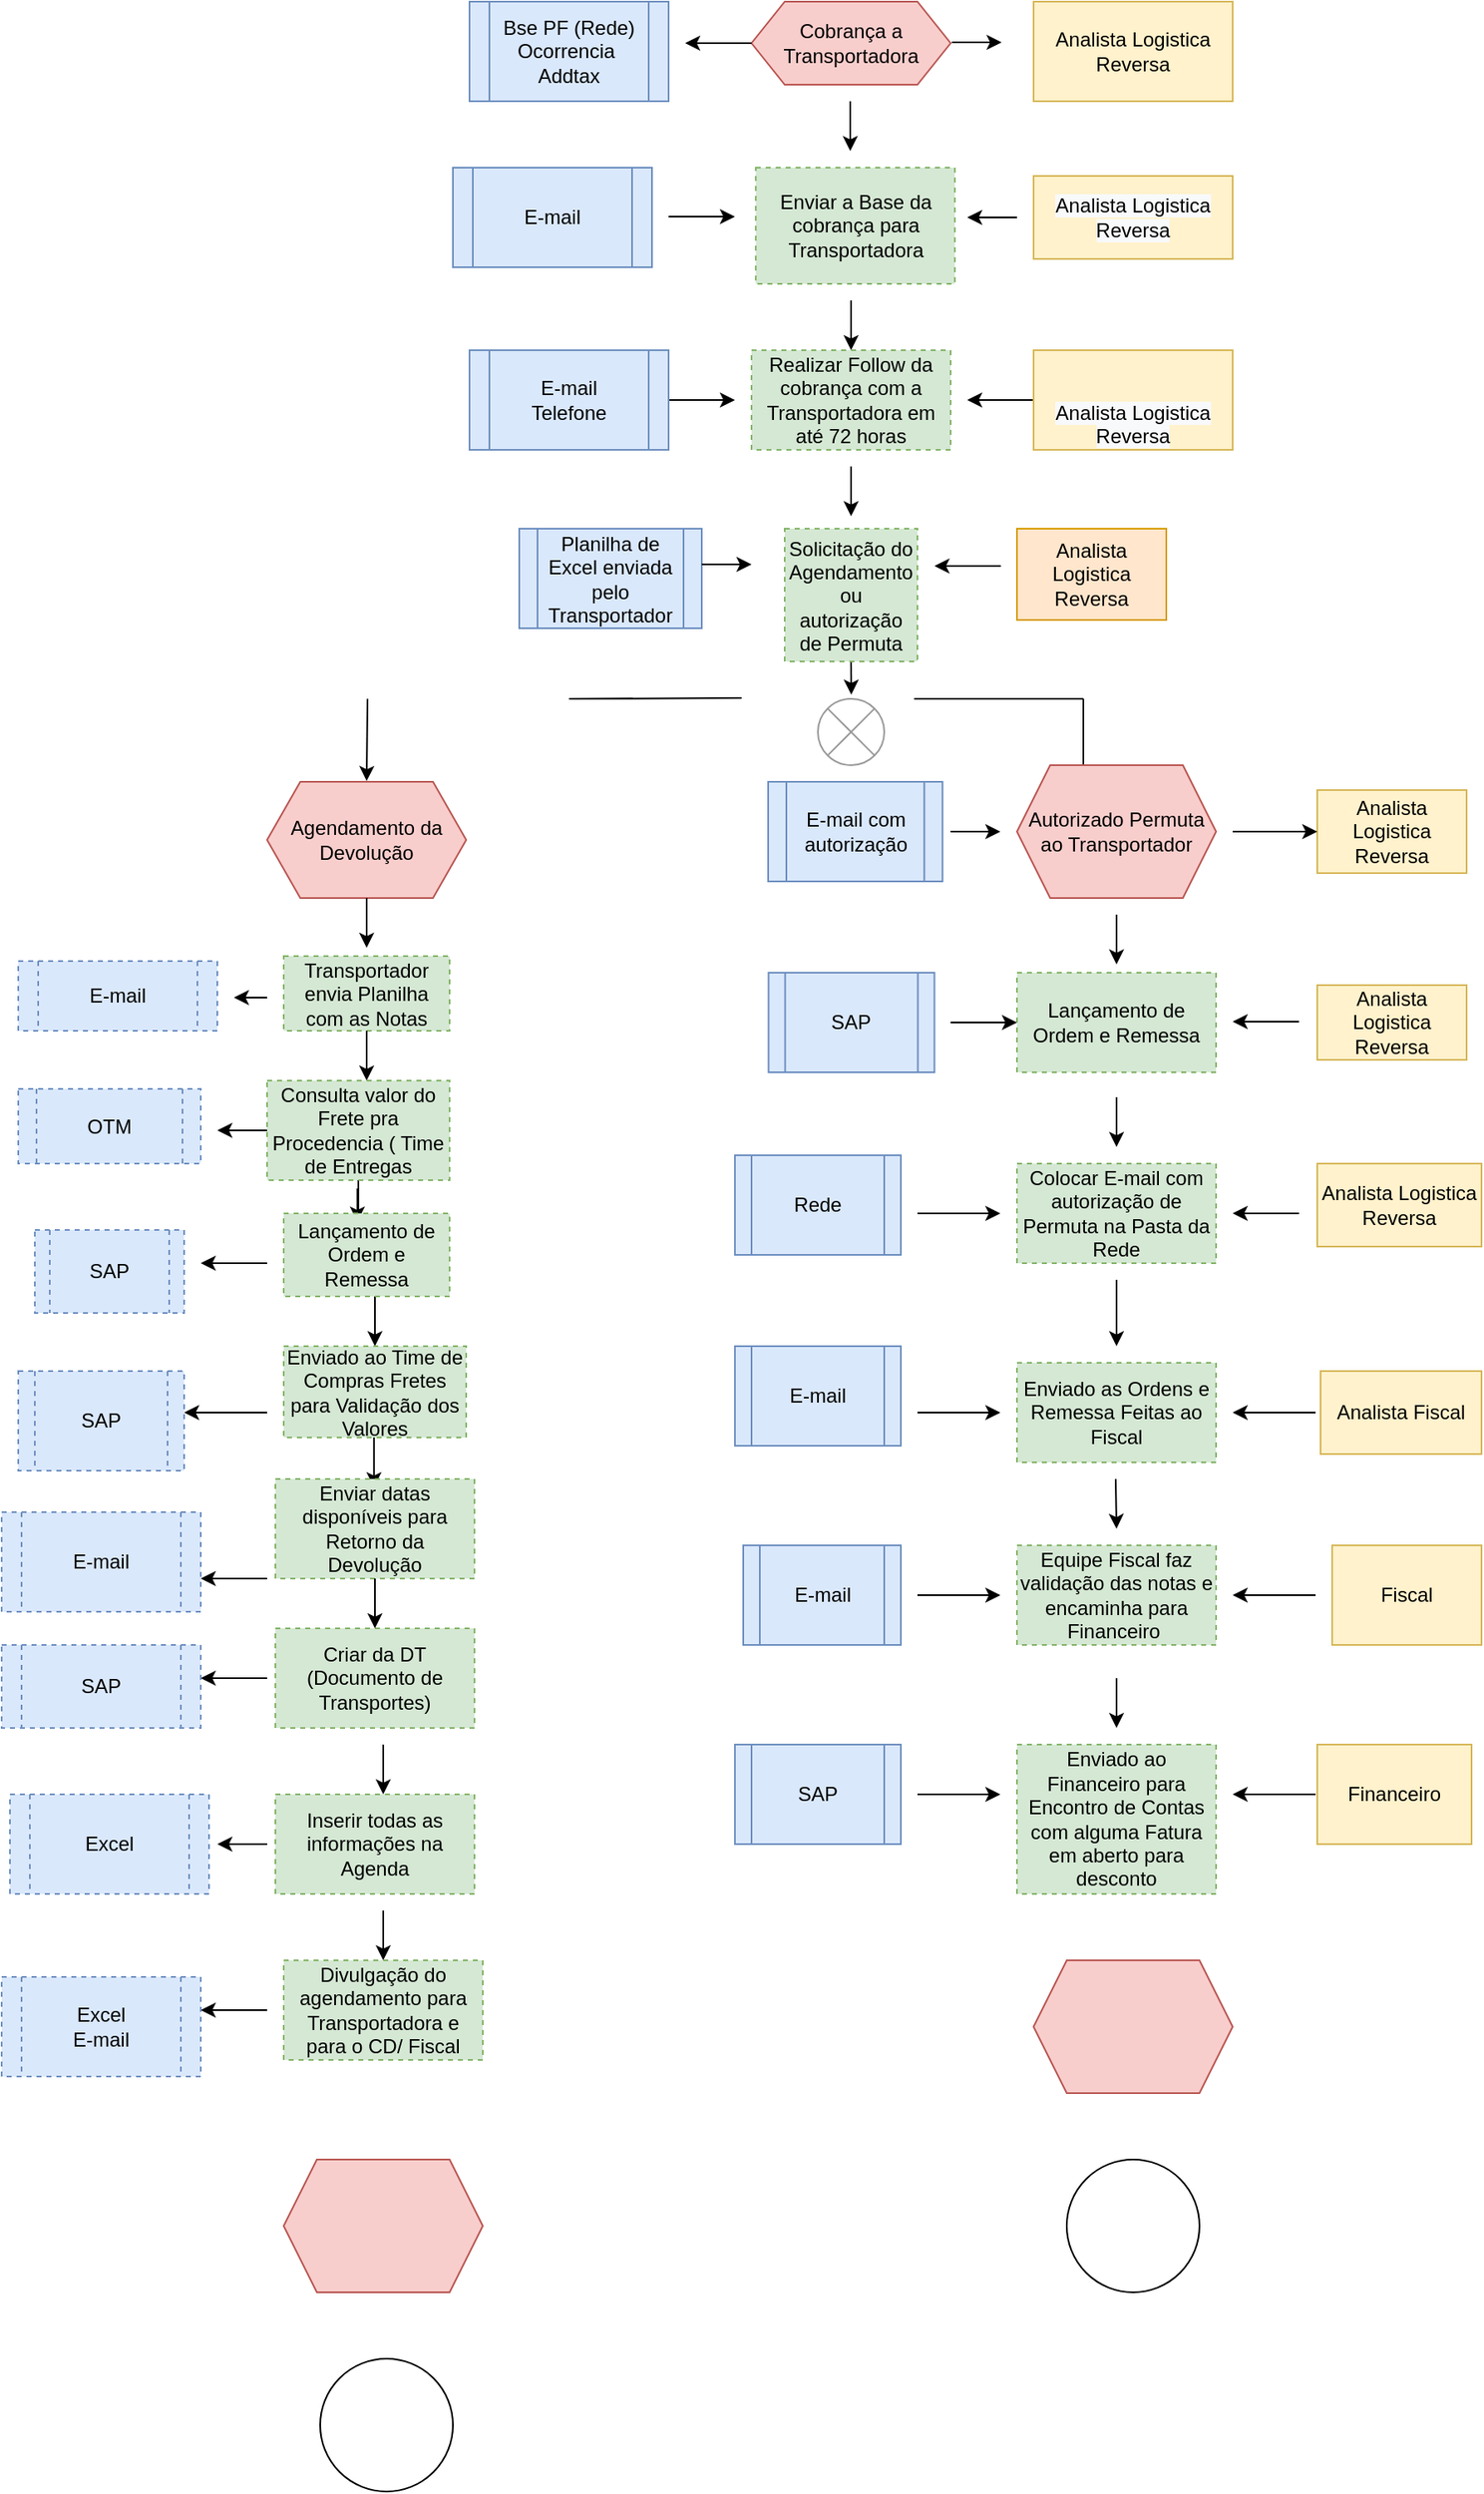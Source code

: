 <mxfile version="15.7.1" type="github" pages="2">
  <diagram id="C5RBs43oDa-KdzZeNtuy" name="Page-1">
    <mxGraphModel dx="1695" dy="527" grid="1" gridSize="10" guides="1" tooltips="1" connect="1" arrows="1" fold="1" page="1" pageScale="1" pageWidth="827" pageHeight="1169" math="0" shadow="0">
      <root>
        <mxCell id="WIyWlLk6GJQsqaUBKTNV-0" />
        <mxCell id="WIyWlLk6GJQsqaUBKTNV-1" parent="WIyWlLk6GJQsqaUBKTNV-0" />
        <mxCell id="loBwQ56x5LxqGYdifCyA-49" value="&lt;font style=&quot;vertical-align: inherit&quot;&gt;&lt;font style=&quot;vertical-align: inherit&quot;&gt;Analista Logistica Reversa&lt;/font&gt;&lt;/font&gt;" style="rounded=0;whiteSpace=wrap;html=1;fillColor=#ffe6cc;strokeColor=#d79b00;" parent="WIyWlLk6GJQsqaUBKTNV-1" vertex="1">
          <mxGeometry x="530" y="327.5" width="90" height="55" as="geometry" />
        </mxCell>
        <mxCell id="loBwQ56x5LxqGYdifCyA-50" value="Planilha de Excel enviada pelo Transportador" style="shape=process;whiteSpace=wrap;html=1;backgroundOutline=1;fillColor=#dae8fc;strokeColor=#6c8ebf;" parent="WIyWlLk6GJQsqaUBKTNV-1" vertex="1">
          <mxGeometry x="230" y="327.5" width="110" height="60" as="geometry" />
        </mxCell>
        <mxCell id="loBwQ56x5LxqGYdifCyA-52" value="Solicitação do Agendamento ou autorização de Permuta" style="whiteSpace=wrap;html=1;aspect=fixed;dashed=1;fillColor=#d5e8d4;strokeColor=#82b366;" parent="WIyWlLk6GJQsqaUBKTNV-1" vertex="1">
          <mxGeometry x="390" y="327.5" width="80" height="80" as="geometry" />
        </mxCell>
        <mxCell id="loBwQ56x5LxqGYdifCyA-53" value="" style="endArrow=classic;html=1;rounded=0;" parent="WIyWlLk6GJQsqaUBKTNV-1" edge="1">
          <mxGeometry width="50" height="50" relative="1" as="geometry">
            <mxPoint x="340" y="349" as="sourcePoint" />
            <mxPoint x="370" y="349" as="targetPoint" />
          </mxGeometry>
        </mxCell>
        <mxCell id="loBwQ56x5LxqGYdifCyA-54" value="" style="endArrow=classic;html=1;rounded=0;" parent="WIyWlLk6GJQsqaUBKTNV-1" edge="1">
          <mxGeometry width="50" height="50" relative="1" as="geometry">
            <mxPoint x="520.25" y="350" as="sourcePoint" />
            <mxPoint x="480.25" y="350" as="targetPoint" />
          </mxGeometry>
        </mxCell>
        <mxCell id="loBwQ56x5LxqGYdifCyA-56" value="" style="endArrow=classic;html=1;rounded=0;" parent="WIyWlLk6GJQsqaUBKTNV-1" edge="1">
          <mxGeometry width="50" height="50" relative="1" as="geometry">
            <mxPoint x="430" y="408" as="sourcePoint" />
            <mxPoint x="429.75" y="427.5" as="targetPoint" />
            <Array as="points">
              <mxPoint x="430.12" y="427.5" />
            </Array>
          </mxGeometry>
        </mxCell>
        <mxCell id="loBwQ56x5LxqGYdifCyA-57" value="" style="shape=sumEllipse;perimeter=ellipsePerimeter;whiteSpace=wrap;html=1;backgroundOutline=1;strokeColor=#999999;" parent="WIyWlLk6GJQsqaUBKTNV-1" vertex="1">
          <mxGeometry x="410" y="430" width="40" height="40" as="geometry" />
        </mxCell>
        <mxCell id="loBwQ56x5LxqGYdifCyA-58" value="" style="endArrow=classic;html=1;rounded=0;" parent="WIyWlLk6GJQsqaUBKTNV-1" edge="1">
          <mxGeometry width="50" height="50" relative="1" as="geometry">
            <mxPoint x="138.5" y="430" as="sourcePoint" />
            <mxPoint x="138" y="479.5" as="targetPoint" />
          </mxGeometry>
        </mxCell>
        <mxCell id="loBwQ56x5LxqGYdifCyA-59" value="" style="endArrow=none;html=1;rounded=0;" parent="WIyWlLk6GJQsqaUBKTNV-1" edge="1">
          <mxGeometry width="50" height="50" relative="1" as="geometry">
            <mxPoint x="260" y="430" as="sourcePoint" />
            <mxPoint x="364" y="429.5" as="targetPoint" />
            <Array as="points">
              <mxPoint x="364" y="429.5" />
            </Array>
          </mxGeometry>
        </mxCell>
        <mxCell id="loBwQ56x5LxqGYdifCyA-60" value="" style="endArrow=none;html=1;rounded=0;" parent="WIyWlLk6GJQsqaUBKTNV-1" edge="1">
          <mxGeometry width="50" height="50" relative="1" as="geometry">
            <mxPoint x="468" y="430" as="sourcePoint" />
            <mxPoint x="570" y="430" as="targetPoint" />
          </mxGeometry>
        </mxCell>
        <mxCell id="loBwQ56x5LxqGYdifCyA-61" value="" style="endArrow=classic;html=1;rounded=0;" parent="WIyWlLk6GJQsqaUBKTNV-1" edge="1">
          <mxGeometry width="50" height="50" relative="1" as="geometry">
            <mxPoint x="570" y="430" as="sourcePoint" />
            <mxPoint x="570" y="480" as="targetPoint" />
          </mxGeometry>
        </mxCell>
        <mxCell id="loBwQ56x5LxqGYdifCyA-62" value="Agendamento da Devolução" style="shape=hexagon;perimeter=hexagonPerimeter2;whiteSpace=wrap;html=1;fixedSize=1;strokeColor=#b85450;fillColor=#f8cecc;" parent="WIyWlLk6GJQsqaUBKTNV-1" vertex="1">
          <mxGeometry x="78" y="480" width="120" height="70" as="geometry" />
        </mxCell>
        <mxCell id="loBwQ56x5LxqGYdifCyA-63" value="Autorizado Permuta ao Transportador" style="shape=hexagon;perimeter=hexagonPerimeter2;whiteSpace=wrap;html=1;fixedSize=1;strokeColor=#b85450;fillColor=#f8cecc;" parent="WIyWlLk6GJQsqaUBKTNV-1" vertex="1">
          <mxGeometry x="530" y="470" width="120" height="80" as="geometry" />
        </mxCell>
        <mxCell id="loBwQ56x5LxqGYdifCyA-64" value="" style="endArrow=classic;html=1;rounded=0;" parent="WIyWlLk6GJQsqaUBKTNV-1" edge="1">
          <mxGeometry width="50" height="50" relative="1" as="geometry">
            <mxPoint x="590" y="560" as="sourcePoint" />
            <mxPoint x="590" y="590" as="targetPoint" />
          </mxGeometry>
        </mxCell>
        <mxCell id="loBwQ56x5LxqGYdifCyA-65" value="Lançamento de Ordem e Remessa" style="rounded=0;whiteSpace=wrap;html=1;strokeColor=#82b366;dashed=1;fillColor=#d5e8d4;" parent="WIyWlLk6GJQsqaUBKTNV-1" vertex="1">
          <mxGeometry x="530" y="595" width="120" height="60" as="geometry" />
        </mxCell>
        <mxCell id="loBwQ56x5LxqGYdifCyA-66" value="Analista Logistica Reversa" style="rounded=0;whiteSpace=wrap;html=1;strokeColor=#d6b656;fillColor=#fff2cc;" parent="WIyWlLk6GJQsqaUBKTNV-1" vertex="1">
          <mxGeometry x="711" y="602.5" width="90" height="45" as="geometry" />
        </mxCell>
        <mxCell id="loBwQ56x5LxqGYdifCyA-67" value="SAP" style="shape=process;whiteSpace=wrap;html=1;backgroundOutline=1;strokeColor=#6c8ebf;fillColor=#dae8fc;" parent="WIyWlLk6GJQsqaUBKTNV-1" vertex="1">
          <mxGeometry x="380.25" y="595" width="100" height="60" as="geometry" />
        </mxCell>
        <mxCell id="loBwQ56x5LxqGYdifCyA-68" value="" style="endArrow=classic;html=1;rounded=0;" parent="WIyWlLk6GJQsqaUBKTNV-1" edge="1">
          <mxGeometry width="50" height="50" relative="1" as="geometry">
            <mxPoint x="700" y="624.5" as="sourcePoint" />
            <mxPoint x="660" y="624.5" as="targetPoint" />
          </mxGeometry>
        </mxCell>
        <mxCell id="loBwQ56x5LxqGYdifCyA-69" value="" style="endArrow=classic;html=1;rounded=0;entryX=0;entryY=0.5;entryDx=0;entryDy=0;" parent="WIyWlLk6GJQsqaUBKTNV-1" target="loBwQ56x5LxqGYdifCyA-65" edge="1">
          <mxGeometry width="50" height="50" relative="1" as="geometry">
            <mxPoint x="490" y="625" as="sourcePoint" />
            <mxPoint x="520" y="625" as="targetPoint" />
          </mxGeometry>
        </mxCell>
        <mxCell id="loBwQ56x5LxqGYdifCyA-70" value="Analista Logistica Reversa" style="rounded=0;whiteSpace=wrap;html=1;strokeColor=#d6b656;fillColor=#fff2cc;" parent="WIyWlLk6GJQsqaUBKTNV-1" vertex="1">
          <mxGeometry x="711" y="485" width="90" height="50" as="geometry" />
        </mxCell>
        <mxCell id="loBwQ56x5LxqGYdifCyA-71" value="" style="endArrow=classic;html=1;rounded=0;entryX=0;entryY=0.5;entryDx=0;entryDy=0;" parent="WIyWlLk6GJQsqaUBKTNV-1" target="loBwQ56x5LxqGYdifCyA-70" edge="1">
          <mxGeometry width="50" height="50" relative="1" as="geometry">
            <mxPoint x="660" y="510" as="sourcePoint" />
            <mxPoint x="700" y="490" as="targetPoint" />
          </mxGeometry>
        </mxCell>
        <mxCell id="loBwQ56x5LxqGYdifCyA-72" value="E-mail com autorização" style="shape=process;whiteSpace=wrap;html=1;backgroundOutline=1;strokeColor=#6c8ebf;fillColor=#dae8fc;" parent="WIyWlLk6GJQsqaUBKTNV-1" vertex="1">
          <mxGeometry x="380" y="480" width="105.13" height="60" as="geometry" />
        </mxCell>
        <mxCell id="loBwQ56x5LxqGYdifCyA-73" value="" style="endArrow=classic;html=1;rounded=0;" parent="WIyWlLk6GJQsqaUBKTNV-1" edge="1">
          <mxGeometry width="50" height="50" relative="1" as="geometry">
            <mxPoint x="490" y="510" as="sourcePoint" />
            <mxPoint x="520" y="510" as="targetPoint" />
          </mxGeometry>
        </mxCell>
        <mxCell id="loBwQ56x5LxqGYdifCyA-74" value="" style="endArrow=classic;html=1;rounded=0;" parent="WIyWlLk6GJQsqaUBKTNV-1" edge="1">
          <mxGeometry width="50" height="50" relative="1" as="geometry">
            <mxPoint x="590" y="670" as="sourcePoint" />
            <mxPoint x="590" y="700" as="targetPoint" />
          </mxGeometry>
        </mxCell>
        <mxCell id="loBwQ56x5LxqGYdifCyA-75" value="Colocar E-mail com autorização de Permuta na Pasta da Rede" style="rounded=0;whiteSpace=wrap;html=1;strokeColor=#82b366;fillColor=#d5e8d4;dashed=1;" parent="WIyWlLk6GJQsqaUBKTNV-1" vertex="1">
          <mxGeometry x="530" y="710" width="120" height="60" as="geometry" />
        </mxCell>
        <mxCell id="loBwQ56x5LxqGYdifCyA-76" value="" style="endArrow=classic;html=1;rounded=0;" parent="WIyWlLk6GJQsqaUBKTNV-1" edge="1">
          <mxGeometry width="50" height="50" relative="1" as="geometry">
            <mxPoint x="700" y="740" as="sourcePoint" />
            <mxPoint x="660" y="740" as="targetPoint" />
          </mxGeometry>
        </mxCell>
        <mxCell id="loBwQ56x5LxqGYdifCyA-77" value="" style="endArrow=classic;html=1;rounded=0;" parent="WIyWlLk6GJQsqaUBKTNV-1" edge="1">
          <mxGeometry width="50" height="50" relative="1" as="geometry">
            <mxPoint x="470" y="740" as="sourcePoint" />
            <mxPoint x="520" y="740" as="targetPoint" />
          </mxGeometry>
        </mxCell>
        <mxCell id="loBwQ56x5LxqGYdifCyA-78" value="Analista Logistica Reversa" style="rounded=0;whiteSpace=wrap;html=1;strokeColor=#d6b656;fillColor=#fff2cc;" parent="WIyWlLk6GJQsqaUBKTNV-1" vertex="1">
          <mxGeometry x="711" y="710" width="99" height="50" as="geometry" />
        </mxCell>
        <mxCell id="loBwQ56x5LxqGYdifCyA-79" value="Rede" style="shape=process;whiteSpace=wrap;html=1;backgroundOutline=1;strokeColor=#6c8ebf;fillColor=#dae8fc;" parent="WIyWlLk6GJQsqaUBKTNV-1" vertex="1">
          <mxGeometry x="360" y="705" width="100" height="60" as="geometry" />
        </mxCell>
        <mxCell id="loBwQ56x5LxqGYdifCyA-80" value="" style="endArrow=classic;html=1;rounded=0;" parent="WIyWlLk6GJQsqaUBKTNV-1" edge="1">
          <mxGeometry width="50" height="50" relative="1" as="geometry">
            <mxPoint x="590" y="780" as="sourcePoint" />
            <mxPoint x="590" y="820" as="targetPoint" />
          </mxGeometry>
        </mxCell>
        <mxCell id="loBwQ56x5LxqGYdifCyA-81" value="Enviado as Ordens e Remessa Feitas ao Fiscal" style="rounded=0;whiteSpace=wrap;html=1;strokeColor=#82b366;dashed=1;fillColor=#d5e8d4;" parent="WIyWlLk6GJQsqaUBKTNV-1" vertex="1">
          <mxGeometry x="530" y="830" width="120" height="60" as="geometry" />
        </mxCell>
        <mxCell id="loBwQ56x5LxqGYdifCyA-82" value="" style="endArrow=classic;html=1;rounded=0;" parent="WIyWlLk6GJQsqaUBKTNV-1" edge="1">
          <mxGeometry width="50" height="50" relative="1" as="geometry">
            <mxPoint x="470" y="860" as="sourcePoint" />
            <mxPoint x="520" y="860" as="targetPoint" />
          </mxGeometry>
        </mxCell>
        <mxCell id="loBwQ56x5LxqGYdifCyA-83" value="" style="endArrow=classic;html=1;rounded=0;" parent="WIyWlLk6GJQsqaUBKTNV-1" edge="1">
          <mxGeometry width="50" height="50" relative="1" as="geometry">
            <mxPoint x="710" y="860" as="sourcePoint" />
            <mxPoint x="660" y="860" as="targetPoint" />
          </mxGeometry>
        </mxCell>
        <mxCell id="loBwQ56x5LxqGYdifCyA-84" value="Analista Fiscal" style="rounded=0;whiteSpace=wrap;html=1;strokeColor=#d6b656;fillColor=#fff2cc;" parent="WIyWlLk6GJQsqaUBKTNV-1" vertex="1">
          <mxGeometry x="713" y="835" width="97" height="50" as="geometry" />
        </mxCell>
        <mxCell id="loBwQ56x5LxqGYdifCyA-85" value="E-mail" style="shape=process;whiteSpace=wrap;html=1;backgroundOutline=1;strokeColor=#6c8ebf;fillColor=#dae8fc;" parent="WIyWlLk6GJQsqaUBKTNV-1" vertex="1">
          <mxGeometry x="360" y="820" width="100" height="60" as="geometry" />
        </mxCell>
        <mxCell id="loBwQ56x5LxqGYdifCyA-86" value="" style="endArrow=classic;html=1;rounded=0;" parent="WIyWlLk6GJQsqaUBKTNV-1" edge="1">
          <mxGeometry width="50" height="50" relative="1" as="geometry">
            <mxPoint x="589.5" y="900" as="sourcePoint" />
            <mxPoint x="590" y="930" as="targetPoint" />
          </mxGeometry>
        </mxCell>
        <mxCell id="loBwQ56x5LxqGYdifCyA-87" value="Equipe Fiscal faz validação das notas e encaminha para Financeiro&amp;nbsp;" style="rounded=0;whiteSpace=wrap;html=1;strokeColor=#82b366;fillColor=#d5e8d4;dashed=1;" parent="WIyWlLk6GJQsqaUBKTNV-1" vertex="1">
          <mxGeometry x="530" y="940" width="120" height="60" as="geometry" />
        </mxCell>
        <mxCell id="loBwQ56x5LxqGYdifCyA-88" value="Fiscal" style="rounded=0;whiteSpace=wrap;html=1;strokeColor=#d6b656;fillColor=#fff2cc;" parent="WIyWlLk6GJQsqaUBKTNV-1" vertex="1">
          <mxGeometry x="720" y="940" width="90" height="60" as="geometry" />
        </mxCell>
        <mxCell id="loBwQ56x5LxqGYdifCyA-89" value="E-mail" style="shape=process;whiteSpace=wrap;html=1;backgroundOutline=1;strokeColor=#6c8ebf;fillColor=#dae8fc;" parent="WIyWlLk6GJQsqaUBKTNV-1" vertex="1">
          <mxGeometry x="365" y="940" width="95" height="60" as="geometry" />
        </mxCell>
        <mxCell id="loBwQ56x5LxqGYdifCyA-90" value="" style="endArrow=classic;html=1;rounded=0;" parent="WIyWlLk6GJQsqaUBKTNV-1" edge="1">
          <mxGeometry width="50" height="50" relative="1" as="geometry">
            <mxPoint x="710" y="970" as="sourcePoint" />
            <mxPoint x="660" y="970" as="targetPoint" />
          </mxGeometry>
        </mxCell>
        <mxCell id="loBwQ56x5LxqGYdifCyA-91" value="" style="endArrow=classic;html=1;rounded=0;" parent="WIyWlLk6GJQsqaUBKTNV-1" edge="1">
          <mxGeometry width="50" height="50" relative="1" as="geometry">
            <mxPoint x="470" y="970" as="sourcePoint" />
            <mxPoint x="520" y="970" as="targetPoint" />
          </mxGeometry>
        </mxCell>
        <mxCell id="loBwQ56x5LxqGYdifCyA-92" value="" style="endArrow=classic;html=1;rounded=0;" parent="WIyWlLk6GJQsqaUBKTNV-1" edge="1">
          <mxGeometry width="50" height="50" relative="1" as="geometry">
            <mxPoint x="590" y="1020" as="sourcePoint" />
            <mxPoint x="590" y="1050" as="targetPoint" />
          </mxGeometry>
        </mxCell>
        <mxCell id="loBwQ56x5LxqGYdifCyA-93" value="" style="endArrow=classic;html=1;rounded=0;" parent="WIyWlLk6GJQsqaUBKTNV-1" edge="1">
          <mxGeometry width="50" height="50" relative="1" as="geometry">
            <mxPoint x="710" y="1090" as="sourcePoint" />
            <mxPoint x="660" y="1090" as="targetPoint" />
          </mxGeometry>
        </mxCell>
        <mxCell id="loBwQ56x5LxqGYdifCyA-94" value="" style="endArrow=classic;html=1;rounded=0;" parent="WIyWlLk6GJQsqaUBKTNV-1" edge="1">
          <mxGeometry width="50" height="50" relative="1" as="geometry">
            <mxPoint x="470" y="1090" as="sourcePoint" />
            <mxPoint x="520" y="1090" as="targetPoint" />
          </mxGeometry>
        </mxCell>
        <mxCell id="loBwQ56x5LxqGYdifCyA-95" value="Financeiro" style="rounded=0;whiteSpace=wrap;html=1;strokeColor=#d6b656;fillColor=#fff2cc;" parent="WIyWlLk6GJQsqaUBKTNV-1" vertex="1">
          <mxGeometry x="711" y="1060" width="93" height="60" as="geometry" />
        </mxCell>
        <mxCell id="loBwQ56x5LxqGYdifCyA-96" value="SAP" style="shape=process;whiteSpace=wrap;html=1;backgroundOutline=1;strokeColor=#6c8ebf;fillColor=#dae8fc;" parent="WIyWlLk6GJQsqaUBKTNV-1" vertex="1">
          <mxGeometry x="360" y="1060" width="100" height="60" as="geometry" />
        </mxCell>
        <mxCell id="zTomdQX7B3oOg1DRpIoz-4" value="&lt;font style=&quot;vertical-align: inherit&quot;&gt;&lt;font style=&quot;vertical-align: inherit&quot;&gt;Cobrança a Transportadora&lt;/font&gt;&lt;/font&gt;" style="shape=hexagon;perimeter=hexagonPerimeter2;whiteSpace=wrap;html=1;fixedSize=1;fillColor=#f8cecc;strokeColor=#b85450;" parent="WIyWlLk6GJQsqaUBKTNV-1" vertex="1">
          <mxGeometry x="370" y="10" width="120" height="50" as="geometry" />
        </mxCell>
        <mxCell id="zTomdQX7B3oOg1DRpIoz-5" value="" style="endArrow=classic;html=1;rounded=0;" parent="WIyWlLk6GJQsqaUBKTNV-1" edge="1">
          <mxGeometry width="50" height="50" relative="1" as="geometry">
            <mxPoint x="490.75" y="34.5" as="sourcePoint" />
            <mxPoint x="520.75" y="34.5" as="targetPoint" />
          </mxGeometry>
        </mxCell>
        <mxCell id="zTomdQX7B3oOg1DRpIoz-7" value="" style="endArrow=classic;html=1;rounded=0;exitX=0;exitY=0.5;exitDx=0;exitDy=0;" parent="WIyWlLk6GJQsqaUBKTNV-1" source="zTomdQX7B3oOg1DRpIoz-4" edge="1">
          <mxGeometry width="50" height="50" relative="1" as="geometry">
            <mxPoint x="310" y="60" as="sourcePoint" />
            <mxPoint x="330" y="35" as="targetPoint" />
          </mxGeometry>
        </mxCell>
        <mxCell id="zTomdQX7B3oOg1DRpIoz-8" value="&lt;font style=&quot;vertical-align: inherit&quot;&gt;&lt;font style=&quot;vertical-align: inherit&quot;&gt;Bse PF (Rede)&lt;br&gt;Ocorrencia&amp;nbsp;&lt;br&gt;Addtax&lt;br&gt;&lt;/font&gt;&lt;/font&gt;" style="shape=process;whiteSpace=wrap;html=1;backgroundOutline=1;fillColor=#dae8fc;strokeColor=#6c8ebf;" parent="WIyWlLk6GJQsqaUBKTNV-1" vertex="1">
          <mxGeometry x="200" y="10" width="120" height="60" as="geometry" />
        </mxCell>
        <mxCell id="zTomdQX7B3oOg1DRpIoz-9" value="&lt;span&gt;&lt;font style=&quot;vertical-align: inherit&quot;&gt;&lt;font style=&quot;vertical-align: inherit&quot;&gt;Analista Logistica Reversa&lt;/font&gt;&lt;/font&gt;&lt;/span&gt;" style="rounded=0;whiteSpace=wrap;html=1;fillColor=#fff2cc;strokeColor=#d6b656;" parent="WIyWlLk6GJQsqaUBKTNV-1" vertex="1">
          <mxGeometry x="540" y="10" width="120" height="60" as="geometry" />
        </mxCell>
        <mxCell id="zTomdQX7B3oOg1DRpIoz-10" value="" style="endArrow=classic;html=1;rounded=0;" parent="WIyWlLk6GJQsqaUBKTNV-1" edge="1">
          <mxGeometry width="50" height="50" relative="1" as="geometry">
            <mxPoint x="429.5" y="70" as="sourcePoint" />
            <mxPoint x="429.5" y="100" as="targetPoint" />
          </mxGeometry>
        </mxCell>
        <mxCell id="zTomdQX7B3oOg1DRpIoz-13" value="&lt;font style=&quot;vertical-align: inherit&quot;&gt;&lt;font style=&quot;vertical-align: inherit&quot;&gt;&lt;font style=&quot;vertical-align: inherit&quot;&gt;&lt;font style=&quot;vertical-align: inherit&quot;&gt;Enviar a Base da cobrança para Transportadora&lt;/font&gt;&lt;/font&gt;&lt;/font&gt;&lt;/font&gt;" style="rounded=0;whiteSpace=wrap;html=1;dashed=1;fillColor=#d5e8d4;strokeColor=#82b366;" parent="WIyWlLk6GJQsqaUBKTNV-1" vertex="1">
          <mxGeometry x="372.57" y="110" width="120" height="70" as="geometry" />
        </mxCell>
        <mxCell id="zTomdQX7B3oOg1DRpIoz-19" value="" style="endArrow=classic;html=1;rounded=0;" parent="WIyWlLk6GJQsqaUBKTNV-1" edge="1">
          <mxGeometry width="50" height="50" relative="1" as="geometry">
            <mxPoint x="430" y="290" as="sourcePoint" />
            <mxPoint x="430" y="320" as="targetPoint" />
          </mxGeometry>
        </mxCell>
        <mxCell id="zTomdQX7B3oOg1DRpIoz-21" value="" style="endArrow=classic;html=1;rounded=0;" parent="WIyWlLk6GJQsqaUBKTNV-1" edge="1">
          <mxGeometry width="50" height="50" relative="1" as="geometry">
            <mxPoint x="320" y="139.5" as="sourcePoint" />
            <mxPoint x="360" y="139.5" as="targetPoint" />
          </mxGeometry>
        </mxCell>
        <mxCell id="zTomdQX7B3oOg1DRpIoz-23" value="&#xa;&#xa;&lt;span style=&quot;color: rgb(0, 0, 0); font-family: helvetica; font-size: 12px; font-style: normal; font-weight: 400; letter-spacing: normal; text-align: center; text-indent: 0px; text-transform: none; word-spacing: 0px; background-color: rgb(248, 249, 250); display: inline; float: none;&quot;&gt;Analista Logistica Reversa&lt;/span&gt;&#xa;&#xa;" style="rounded=0;whiteSpace=wrap;html=1;fillColor=#fff2cc;strokeColor=#d6b656;" parent="WIyWlLk6GJQsqaUBKTNV-1" vertex="1">
          <mxGeometry x="540" y="115" width="120" height="50" as="geometry" />
        </mxCell>
        <mxCell id="zTomdQX7B3oOg1DRpIoz-25" value="&lt;font style=&quot;vertical-align: inherit&quot;&gt;&lt;font style=&quot;vertical-align: inherit&quot;&gt;E-mail&lt;/font&gt;&lt;/font&gt;" style="shape=process;whiteSpace=wrap;html=1;backgroundOutline=1;fillColor=#dae8fc;strokeColor=#6c8ebf;" parent="WIyWlLk6GJQsqaUBKTNV-1" vertex="1">
          <mxGeometry x="190" y="110" width="120" height="60" as="geometry" />
        </mxCell>
        <mxCell id="zTomdQX7B3oOg1DRpIoz-26" value="" style="endArrow=classic;html=1;rounded=0;" parent="WIyWlLk6GJQsqaUBKTNV-1" edge="1">
          <mxGeometry width="50" height="50" relative="1" as="geometry">
            <mxPoint x="530" y="140" as="sourcePoint" />
            <mxPoint x="500" y="140" as="targetPoint" />
          </mxGeometry>
        </mxCell>
        <mxCell id="zTomdQX7B3oOg1DRpIoz-27" value="" style="endArrow=classic;html=1;rounded=0;" parent="WIyWlLk6GJQsqaUBKTNV-1" edge="1">
          <mxGeometry width="50" height="50" relative="1" as="geometry">
            <mxPoint x="430" y="190" as="sourcePoint" />
            <mxPoint x="430" y="220" as="targetPoint" />
          </mxGeometry>
        </mxCell>
        <mxCell id="zTomdQX7B3oOg1DRpIoz-28" value="&lt;font style=&quot;vertical-align: inherit&quot;&gt;&lt;font style=&quot;vertical-align: inherit&quot;&gt;Realizar Follow da cobrança com a Transportadora em até 72 horas&lt;/font&gt;&lt;/font&gt;" style="rounded=0;whiteSpace=wrap;html=1;dashed=1;fillColor=#d5e8d4;strokeColor=#82b366;" parent="WIyWlLk6GJQsqaUBKTNV-1" vertex="1">
          <mxGeometry x="370" y="220" width="120" height="60" as="geometry" />
        </mxCell>
        <mxCell id="zTomdQX7B3oOg1DRpIoz-29" value="" style="endArrow=classic;html=1;rounded=0;" parent="WIyWlLk6GJQsqaUBKTNV-1" edge="1">
          <mxGeometry width="50" height="50" relative="1" as="geometry">
            <mxPoint x="540" y="250" as="sourcePoint" />
            <mxPoint x="500" y="250" as="targetPoint" />
          </mxGeometry>
        </mxCell>
        <mxCell id="zTomdQX7B3oOg1DRpIoz-30" value="" style="endArrow=classic;html=1;rounded=0;" parent="WIyWlLk6GJQsqaUBKTNV-1" edge="1">
          <mxGeometry width="50" height="50" relative="1" as="geometry">
            <mxPoint x="320" y="250" as="sourcePoint" />
            <mxPoint x="360" y="250" as="targetPoint" />
          </mxGeometry>
        </mxCell>
        <mxCell id="zTomdQX7B3oOg1DRpIoz-31" value="&lt;br&gt;&lt;br&gt;&lt;br style=&quot;color: rgb(0 , 0 , 0) ; font-family: &amp;#34;helvetica&amp;#34; ; font-size: 12px ; font-style: normal ; font-weight: 400 ; letter-spacing: normal ; text-align: center ; text-indent: 0px ; text-transform: none ; word-spacing: 0px ; background-color: rgb(248 , 249 , 250)&quot;&gt;&lt;span style=&quot;color: rgb(0 , 0 , 0) ; font-size: 12px ; font-style: normal ; font-weight: 400 ; letter-spacing: normal ; text-align: center ; text-indent: 0px ; text-transform: none ; word-spacing: 0px ; font-family: &amp;#34;helvetica&amp;#34; ; background-color: rgb(248 , 249 , 250) ; display: inline ; float: none&quot;&gt;Analista Logistica Reversa&lt;/span&gt;&lt;br style=&quot;color: rgb(0 , 0 , 0) ; font-family: &amp;#34;helvetica&amp;#34; ; font-size: 12px ; font-style: normal ; font-weight: 400 ; letter-spacing: normal ; text-align: center ; text-indent: 0px ; text-transform: none ; word-spacing: 0px ; background-color: rgb(248 , 249 , 250)&quot;&gt;&lt;br&gt;" style="rounded=0;whiteSpace=wrap;html=1;fillColor=#fff2cc;strokeColor=#d6b656;" parent="WIyWlLk6GJQsqaUBKTNV-1" vertex="1">
          <mxGeometry x="540" y="220" width="120" height="60" as="geometry" />
        </mxCell>
        <mxCell id="zTomdQX7B3oOg1DRpIoz-32" value="E-mail&lt;br&gt;Telefone" style="shape=process;whiteSpace=wrap;html=1;backgroundOutline=1;fillColor=#dae8fc;strokeColor=#6c8ebf;" parent="WIyWlLk6GJQsqaUBKTNV-1" vertex="1">
          <mxGeometry x="200" y="220" width="120" height="60" as="geometry" />
        </mxCell>
        <mxCell id="zTomdQX7B3oOg1DRpIoz-33" value="" style="endArrow=classic;html=1;rounded=0;exitX=0.5;exitY=1;exitDx=0;exitDy=0;" parent="WIyWlLk6GJQsqaUBKTNV-1" source="loBwQ56x5LxqGYdifCyA-62" edge="1">
          <mxGeometry width="50" height="50" relative="1" as="geometry">
            <mxPoint x="108" y="610" as="sourcePoint" />
            <mxPoint x="138" y="580" as="targetPoint" />
          </mxGeometry>
        </mxCell>
        <mxCell id="zTomdQX7B3oOg1DRpIoz-34" value="Transportador envia Planilha com as Notas" style="rounded=0;whiteSpace=wrap;html=1;dashed=1;fillColor=#d5e8d4;strokeColor=#82b366;" parent="WIyWlLk6GJQsqaUBKTNV-1" vertex="1">
          <mxGeometry x="88" y="585" width="100" height="45" as="geometry" />
        </mxCell>
        <mxCell id="zTomdQX7B3oOg1DRpIoz-35" value="" style="endArrow=classic;html=1;rounded=0;exitX=0.5;exitY=1;exitDx=0;exitDy=0;" parent="WIyWlLk6GJQsqaUBKTNV-1" source="zTomdQX7B3oOg1DRpIoz-34" edge="1">
          <mxGeometry width="50" height="50" relative="1" as="geometry">
            <mxPoint x="118" y="680" as="sourcePoint" />
            <mxPoint x="138" y="660" as="targetPoint" />
          </mxGeometry>
        </mxCell>
        <mxCell id="A_0m4g-BoMBMMd5jmmKL-8" value="" style="edgeStyle=orthogonalEdgeStyle;rounded=0;orthogonalLoop=1;jettySize=auto;html=1;" parent="WIyWlLk6GJQsqaUBKTNV-1" source="zTomdQX7B3oOg1DRpIoz-36" target="zTomdQX7B3oOg1DRpIoz-47" edge="1">
          <mxGeometry relative="1" as="geometry" />
        </mxCell>
        <mxCell id="zTomdQX7B3oOg1DRpIoz-36" value="Consulta valor do Frete pra Procedencia ( Time de Entregas" style="rounded=0;whiteSpace=wrap;html=1;dashed=1;fillColor=#d5e8d4;strokeColor=#82b366;" parent="WIyWlLk6GJQsqaUBKTNV-1" vertex="1">
          <mxGeometry x="78" y="660" width="110" height="60" as="geometry" />
        </mxCell>
        <mxCell id="zTomdQX7B3oOg1DRpIoz-37" value="" style="endArrow=classic;html=1;rounded=0;" parent="WIyWlLk6GJQsqaUBKTNV-1" edge="1">
          <mxGeometry width="50" height="50" relative="1" as="geometry">
            <mxPoint x="78" y="610" as="sourcePoint" />
            <mxPoint x="58" y="610" as="targetPoint" />
          </mxGeometry>
        </mxCell>
        <mxCell id="zTomdQX7B3oOg1DRpIoz-38" value="E-mail" style="shape=process;whiteSpace=wrap;html=1;backgroundOutline=1;dashed=1;fillColor=#dae8fc;strokeColor=#6c8ebf;" parent="WIyWlLk6GJQsqaUBKTNV-1" vertex="1">
          <mxGeometry x="-72" y="588" width="120" height="42" as="geometry" />
        </mxCell>
        <mxCell id="zTomdQX7B3oOg1DRpIoz-39" value="" style="endArrow=classic;html=1;rounded=0;exitX=0;exitY=0.5;exitDx=0;exitDy=0;" parent="WIyWlLk6GJQsqaUBKTNV-1" source="zTomdQX7B3oOg1DRpIoz-36" edge="1">
          <mxGeometry width="50" height="50" relative="1" as="geometry">
            <mxPoint x="18" y="700" as="sourcePoint" />
            <mxPoint x="48" y="690" as="targetPoint" />
          </mxGeometry>
        </mxCell>
        <mxCell id="zTomdQX7B3oOg1DRpIoz-40" value="OTM" style="shape=process;whiteSpace=wrap;html=1;backgroundOutline=1;dashed=1;fillColor=#dae8fc;strokeColor=#6c8ebf;" parent="WIyWlLk6GJQsqaUBKTNV-1" vertex="1">
          <mxGeometry x="-72" y="665" width="110" height="45" as="geometry" />
        </mxCell>
        <mxCell id="zTomdQX7B3oOg1DRpIoz-41" value="" style="endArrow=classic;html=1;rounded=0;" parent="WIyWlLk6GJQsqaUBKTNV-1" edge="1">
          <mxGeometry width="50" height="50" relative="1" as="geometry">
            <mxPoint x="132.41" y="725" as="sourcePoint" />
            <mxPoint x="132.41" y="745" as="targetPoint" />
            <Array as="points">
              <mxPoint x="132.41" y="745" />
            </Array>
          </mxGeometry>
        </mxCell>
        <mxCell id="zTomdQX7B3oOg1DRpIoz-43" value="Lançamento de Ordem e Remessa" style="rounded=0;whiteSpace=wrap;html=1;dashed=1;fillColor=#d5e8d4;strokeColor=#82b366;" parent="WIyWlLk6GJQsqaUBKTNV-1" vertex="1">
          <mxGeometry x="88" y="740" width="100" height="50" as="geometry" />
        </mxCell>
        <mxCell id="zTomdQX7B3oOg1DRpIoz-44" value="" style="endArrow=classic;html=1;rounded=0;" parent="WIyWlLk6GJQsqaUBKTNV-1" edge="1">
          <mxGeometry width="50" height="50" relative="1" as="geometry">
            <mxPoint x="78" y="770" as="sourcePoint" />
            <mxPoint x="38" y="770" as="targetPoint" />
          </mxGeometry>
        </mxCell>
        <mxCell id="zTomdQX7B3oOg1DRpIoz-45" value="SAP" style="shape=process;whiteSpace=wrap;html=1;backgroundOutline=1;dashed=1;fillColor=#dae8fc;strokeColor=#6c8ebf;" parent="WIyWlLk6GJQsqaUBKTNV-1" vertex="1">
          <mxGeometry x="-62" y="750" width="90" height="50" as="geometry" />
        </mxCell>
        <mxCell id="zTomdQX7B3oOg1DRpIoz-47" value="Enviado ao Time de Compras Fretes para Validação dos Valores" style="rounded=0;whiteSpace=wrap;html=1;dashed=1;fillColor=#d5e8d4;strokeColor=#82b366;" parent="WIyWlLk6GJQsqaUBKTNV-1" vertex="1">
          <mxGeometry x="88" y="820" width="110" height="55" as="geometry" />
        </mxCell>
        <mxCell id="zTomdQX7B3oOg1DRpIoz-49" value="" style="endArrow=classic;html=1;rounded=0;" parent="WIyWlLk6GJQsqaUBKTNV-1" edge="1">
          <mxGeometry width="50" height="50" relative="1" as="geometry">
            <mxPoint x="78" y="860" as="sourcePoint" />
            <mxPoint x="28" y="860" as="targetPoint" />
          </mxGeometry>
        </mxCell>
        <mxCell id="zTomdQX7B3oOg1DRpIoz-50" value="SAP" style="shape=process;whiteSpace=wrap;html=1;backgroundOutline=1;dashed=1;fillColor=#dae8fc;strokeColor=#6c8ebf;" parent="WIyWlLk6GJQsqaUBKTNV-1" vertex="1">
          <mxGeometry x="-72" y="835" width="100" height="60" as="geometry" />
        </mxCell>
        <mxCell id="zTomdQX7B3oOg1DRpIoz-51" value="" style="endArrow=classic;html=1;rounded=0;" parent="WIyWlLk6GJQsqaUBKTNV-1" edge="1">
          <mxGeometry width="50" height="50" relative="1" as="geometry">
            <mxPoint x="142.41" y="875" as="sourcePoint" />
            <mxPoint x="142.41" y="905" as="targetPoint" />
            <Array as="points" />
          </mxGeometry>
        </mxCell>
        <mxCell id="zTomdQX7B3oOg1DRpIoz-52" value="Enviar datas disponíveis para Retorno da Devolução" style="rounded=0;whiteSpace=wrap;html=1;dashed=1;fillColor=#d5e8d4;strokeColor=#82b366;" parent="WIyWlLk6GJQsqaUBKTNV-1" vertex="1">
          <mxGeometry x="83" y="900" width="120" height="60" as="geometry" />
        </mxCell>
        <mxCell id="zTomdQX7B3oOg1DRpIoz-53" value="" style="endArrow=classic;html=1;rounded=0;" parent="WIyWlLk6GJQsqaUBKTNV-1" edge="1">
          <mxGeometry width="50" height="50" relative="1" as="geometry">
            <mxPoint x="78" y="960" as="sourcePoint" />
            <mxPoint x="38" y="960" as="targetPoint" />
          </mxGeometry>
        </mxCell>
        <mxCell id="zTomdQX7B3oOg1DRpIoz-54" value="E-mail" style="shape=process;whiteSpace=wrap;html=1;backgroundOutline=1;dashed=1;fillColor=#dae8fc;strokeColor=#6c8ebf;" parent="WIyWlLk6GJQsqaUBKTNV-1" vertex="1">
          <mxGeometry x="-82" y="920" width="120" height="60" as="geometry" />
        </mxCell>
        <mxCell id="zTomdQX7B3oOg1DRpIoz-57" value="&lt;font style=&quot;vertical-align: inherit&quot;&gt;&lt;font style=&quot;vertical-align: inherit&quot;&gt;Criar da DT &lt;/font&gt;&lt;/font&gt;&lt;br&gt;&lt;font style=&quot;vertical-align: inherit&quot;&gt;&lt;font style=&quot;vertical-align: inherit&quot;&gt;(Documento de Transportes)&lt;/font&gt;&lt;/font&gt;" style="rounded=0;whiteSpace=wrap;html=1;dashed=1;fillColor=#d5e8d4;strokeColor=#82b366;" parent="WIyWlLk6GJQsqaUBKTNV-1" vertex="1">
          <mxGeometry x="83" y="990" width="120" height="60" as="geometry" />
        </mxCell>
        <mxCell id="zTomdQX7B3oOg1DRpIoz-58" value="Enviado ao Financeiro para Encontro de Contas com alguma Fatura em aberto para desconto" style="rounded=0;whiteSpace=wrap;html=1;dashed=1;fillColor=#d5e8d4;strokeColor=#82b366;" parent="WIyWlLk6GJQsqaUBKTNV-1" vertex="1">
          <mxGeometry x="530" y="1060" width="120" height="90" as="geometry" />
        </mxCell>
        <mxCell id="zTomdQX7B3oOg1DRpIoz-59" value="" style="endArrow=classic;html=1;rounded=0;exitX=0.5;exitY=1;exitDx=0;exitDy=0;" parent="WIyWlLk6GJQsqaUBKTNV-1" source="zTomdQX7B3oOg1DRpIoz-52" edge="1">
          <mxGeometry width="50" height="50" relative="1" as="geometry">
            <mxPoint x="118" y="1010" as="sourcePoint" />
            <mxPoint x="143" y="990" as="targetPoint" />
          </mxGeometry>
        </mxCell>
        <mxCell id="zTomdQX7B3oOg1DRpIoz-60" value="" style="endArrow=classic;html=1;rounded=0;" parent="WIyWlLk6GJQsqaUBKTNV-1" edge="1">
          <mxGeometry width="50" height="50" relative="1" as="geometry">
            <mxPoint x="78" y="1020" as="sourcePoint" />
            <mxPoint x="38" y="1020" as="targetPoint" />
          </mxGeometry>
        </mxCell>
        <mxCell id="zTomdQX7B3oOg1DRpIoz-61" value="SAP" style="shape=process;whiteSpace=wrap;html=1;backgroundOutline=1;dashed=1;fillColor=#dae8fc;strokeColor=#6c8ebf;" parent="WIyWlLk6GJQsqaUBKTNV-1" vertex="1">
          <mxGeometry x="-82" y="1000" width="120" height="50" as="geometry" />
        </mxCell>
        <mxCell id="A_0m4g-BoMBMMd5jmmKL-0" value="" style="endArrow=classic;html=1;rounded=0;" parent="WIyWlLk6GJQsqaUBKTNV-1" edge="1">
          <mxGeometry width="50" height="50" relative="1" as="geometry">
            <mxPoint x="148" y="1060" as="sourcePoint" />
            <mxPoint x="148" y="1090" as="targetPoint" />
          </mxGeometry>
        </mxCell>
        <mxCell id="A_0m4g-BoMBMMd5jmmKL-1" value="Inserir todas as informações na Agenda" style="rounded=0;whiteSpace=wrap;html=1;dashed=1;fillColor=#d5e8d4;strokeColor=#82b366;" parent="WIyWlLk6GJQsqaUBKTNV-1" vertex="1">
          <mxGeometry x="83" y="1090" width="120" height="60" as="geometry" />
        </mxCell>
        <mxCell id="A_0m4g-BoMBMMd5jmmKL-2" value="" style="endArrow=classic;html=1;rounded=0;" parent="WIyWlLk6GJQsqaUBKTNV-1" edge="1">
          <mxGeometry width="50" height="50" relative="1" as="geometry">
            <mxPoint x="78" y="1120" as="sourcePoint" />
            <mxPoint x="48" y="1120" as="targetPoint" />
          </mxGeometry>
        </mxCell>
        <mxCell id="A_0m4g-BoMBMMd5jmmKL-3" value="Excel" style="shape=process;whiteSpace=wrap;html=1;backgroundOutline=1;dashed=1;fillColor=#dae8fc;strokeColor=#6c8ebf;" parent="WIyWlLk6GJQsqaUBKTNV-1" vertex="1">
          <mxGeometry x="-77" y="1090" width="120" height="60" as="geometry" />
        </mxCell>
        <mxCell id="A_0m4g-BoMBMMd5jmmKL-4" value="" style="endArrow=classic;html=1;rounded=0;" parent="WIyWlLk6GJQsqaUBKTNV-1" edge="1">
          <mxGeometry width="50" height="50" relative="1" as="geometry">
            <mxPoint x="148" y="1160" as="sourcePoint" />
            <mxPoint x="148" y="1190" as="targetPoint" />
          </mxGeometry>
        </mxCell>
        <mxCell id="A_0m4g-BoMBMMd5jmmKL-5" value="Divulgação do agendamento para Transportadora e para o CD/ Fiscal" style="rounded=0;whiteSpace=wrap;html=1;dashed=1;fillColor=#d5e8d4;strokeColor=#82b366;" parent="WIyWlLk6GJQsqaUBKTNV-1" vertex="1">
          <mxGeometry x="88" y="1190" width="120" height="60" as="geometry" />
        </mxCell>
        <mxCell id="A_0m4g-BoMBMMd5jmmKL-6" value="" style="endArrow=classic;html=1;rounded=0;" parent="WIyWlLk6GJQsqaUBKTNV-1" edge="1">
          <mxGeometry width="50" height="50" relative="1" as="geometry">
            <mxPoint x="78" y="1220" as="sourcePoint" />
            <mxPoint x="38" y="1220" as="targetPoint" />
          </mxGeometry>
        </mxCell>
        <mxCell id="A_0m4g-BoMBMMd5jmmKL-7" value="Excel&lt;br&gt;E-mail" style="shape=process;whiteSpace=wrap;html=1;backgroundOutline=1;dashed=1;fillColor=#dae8fc;strokeColor=#6c8ebf;" parent="WIyWlLk6GJQsqaUBKTNV-1" vertex="1">
          <mxGeometry x="-82" y="1200" width="120" height="60" as="geometry" />
        </mxCell>
        <mxCell id="rxdHZQZyJXA-zpsNMdDn-0" value="" style="shape=hexagon;perimeter=hexagonPerimeter2;whiteSpace=wrap;html=1;fixedSize=1;fillColor=#f8cecc;strokeColor=#b85450;" vertex="1" parent="WIyWlLk6GJQsqaUBKTNV-1">
          <mxGeometry x="540" y="1190" width="120" height="80" as="geometry" />
        </mxCell>
        <mxCell id="rxdHZQZyJXA-zpsNMdDn-1" value="" style="ellipse;whiteSpace=wrap;html=1;aspect=fixed;" vertex="1" parent="WIyWlLk6GJQsqaUBKTNV-1">
          <mxGeometry x="560" y="1310" width="80" height="80" as="geometry" />
        </mxCell>
        <mxCell id="rxdHZQZyJXA-zpsNMdDn-2" value="" style="shape=hexagon;perimeter=hexagonPerimeter2;whiteSpace=wrap;html=1;fixedSize=1;fillColor=#f8cecc;strokeColor=#b85450;" vertex="1" parent="WIyWlLk6GJQsqaUBKTNV-1">
          <mxGeometry x="88" y="1310" width="120" height="80" as="geometry" />
        </mxCell>
        <mxCell id="rxdHZQZyJXA-zpsNMdDn-3" value="" style="ellipse;whiteSpace=wrap;html=1;aspect=fixed;" vertex="1" parent="WIyWlLk6GJQsqaUBKTNV-1">
          <mxGeometry x="110" y="1430" width="80" height="80" as="geometry" />
        </mxCell>
      </root>
    </mxGraphModel>
  </diagram>
  <diagram id="hK4aD_4AC5RnIuT259Tm" name="Page-2">
    <mxGraphModel dx="868" dy="527" grid="1" gridSize="10" guides="1" tooltips="1" connect="1" arrows="1" fold="1" page="1" pageScale="1" pageWidth="827" pageHeight="1169" math="0" shadow="0">
      <root>
        <mxCell id="yK84hBLelQhDYD4oXHYH-0" />
        <mxCell id="yK84hBLelQhDYD4oXHYH-1" parent="yK84hBLelQhDYD4oXHYH-0" />
      </root>
    </mxGraphModel>
  </diagram>
</mxfile>
